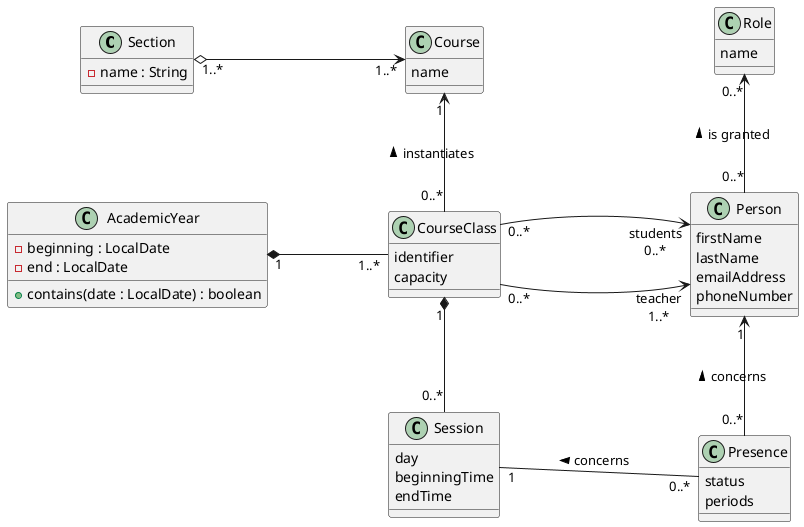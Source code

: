 @startuml conception_classes
left to right direction
skinparam nodesep 100
skinparam ranksep 120

class Section {
  -name : String
}
class AcademicYear {
  -beginning : LocalDate
  -end : LocalDate
  +contains(date : LocalDate) : boolean
}
class Person {
  firstName
  lastName
  emailAddress
  phoneNumber
}
class Course {
  name
}
class CourseClass {
  identifier
  capacity
}
class Session {
  day
  beginningTime
  endTime
}
class Presence {
  status
  periods
}

class Role {
  name
}

Section "1..*" o--> "1..*" Course
Course "1" <- "0..*" CourseClass : instantiates <
AcademicYear "1" *-- "1..*" CourseClass
CourseClass "0..*" --> "teacher\n1..*" Person
CourseClass "0..*" --> "students\n0..*" Person
CourseClass "1" *- "0..*" Session
Role "0..*" <- "0..*" Person : is granted <
Person "1" <- "0..*" Presence : concerns <
Session "1" -- "0..*" Presence : concerns <
@enduml

